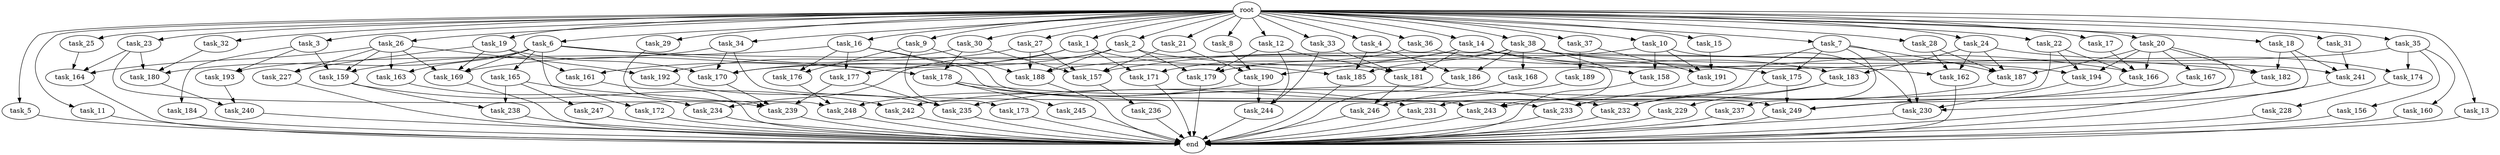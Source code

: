 digraph G {
  root [size="0.000000"];
  task_1 [size="1024.000000"];
  task_2 [size="1024.000000"];
  task_3 [size="1024.000000"];
  task_4 [size="1024.000000"];
  task_5 [size="1024.000000"];
  task_6 [size="1024.000000"];
  task_7 [size="1024.000000"];
  task_8 [size="1024.000000"];
  task_9 [size="1024.000000"];
  task_10 [size="1024.000000"];
  task_11 [size="1024.000000"];
  task_12 [size="1024.000000"];
  task_13 [size="1024.000000"];
  task_14 [size="1024.000000"];
  task_15 [size="1024.000000"];
  task_16 [size="1024.000000"];
  task_17 [size="1024.000000"];
  task_18 [size="1024.000000"];
  task_19 [size="1024.000000"];
  task_20 [size="1024.000000"];
  task_21 [size="1024.000000"];
  task_22 [size="1024.000000"];
  task_23 [size="1024.000000"];
  task_24 [size="1024.000000"];
  task_25 [size="1024.000000"];
  task_26 [size="1024.000000"];
  task_27 [size="1024.000000"];
  task_28 [size="1024.000000"];
  task_29 [size="1024.000000"];
  task_30 [size="1024.000000"];
  task_31 [size="1024.000000"];
  task_32 [size="1024.000000"];
  task_33 [size="1024.000000"];
  task_34 [size="1024.000000"];
  task_35 [size="1024.000000"];
  task_36 [size="1024.000000"];
  task_37 [size="1024.000000"];
  task_38 [size="1024.000000"];
  task_156 [size="858993459200.000000"];
  task_157 [size="1846835937280.000000"];
  task_158 [size="635655159808.000000"];
  task_159 [size="1039382085632.000000"];
  task_160 [size="858993459200.000000"];
  task_161 [size="764504178688.000000"];
  task_162 [size="1417339207680.000000"];
  task_163 [size="343597383680.000000"];
  task_164 [size="283467841536.000000"];
  task_165 [size="309237645312.000000"];
  task_166 [size="730144440320.000000"];
  task_167 [size="34359738368.000000"];
  task_168 [size="34359738368.000000"];
  task_169 [size="1752346656768.000000"];
  task_170 [size="1314259992576.000000"];
  task_171 [size="523986010112.000000"];
  task_172 [size="309237645312.000000"];
  task_173 [size="549755813888.000000"];
  task_174 [size="996432412672.000000"];
  task_175 [size="1005022347264.000000"];
  task_176 [size="627065225216.000000"];
  task_177 [size="292057776128.000000"];
  task_178 [size="1168231104512.000000"];
  task_179 [size="1537598291968.000000"];
  task_180 [size="1202590842880.000000"];
  task_181 [size="1425929142272.000000"];
  task_182 [size="377957122048.000000"];
  task_183 [size="558345748480.000000"];
  task_184 [size="695784701952.000000"];
  task_185 [size="283467841536.000000"];
  task_186 [size="68719476736.000000"];
  task_187 [size="1726576852992.000000"];
  task_188 [size="2525440770048.000000"];
  task_189 [size="137438953472.000000"];
  task_190 [size="919123001344.000000"];
  task_191 [size="661424963584.000000"];
  task_192 [size="730144440320.000000"];
  task_193 [size="773094113280.000000"];
  task_194 [size="481036337152.000000"];
  task_227 [size="584115552256.000000"];
  task_228 [size="695784701952.000000"];
  task_229 [size="420906795008.000000"];
  task_230 [size="1357209665536.000000"];
  task_231 [size="1554778161152.000000"];
  task_232 [size="2138893713408.000000"];
  task_233 [size="1305670057984.000000"];
  task_234 [size="841813590016.000000"];
  task_235 [size="1047972020224.000000"];
  task_236 [size="309237645312.000000"];
  task_237 [size="695784701952.000000"];
  task_238 [size="970662608896.000000"];
  task_239 [size="1417339207680.000000"];
  task_240 [size="523986010112.000000"];
  task_241 [size="420906795008.000000"];
  task_242 [size="498216206336.000000"];
  task_243 [size="532575944704.000000"];
  task_244 [size="1039382085632.000000"];
  task_245 [size="858993459200.000000"];
  task_246 [size="687194767360.000000"];
  task_247 [size="549755813888.000000"];
  task_248 [size="206158430208.000000"];
  task_249 [size="1279900254208.000000"];
  end [size="0.000000"];

  root -> task_1 [size="1.000000"];
  root -> task_2 [size="1.000000"];
  root -> task_3 [size="1.000000"];
  root -> task_4 [size="1.000000"];
  root -> task_5 [size="1.000000"];
  root -> task_6 [size="1.000000"];
  root -> task_7 [size="1.000000"];
  root -> task_8 [size="1.000000"];
  root -> task_9 [size="1.000000"];
  root -> task_10 [size="1.000000"];
  root -> task_11 [size="1.000000"];
  root -> task_12 [size="1.000000"];
  root -> task_13 [size="1.000000"];
  root -> task_14 [size="1.000000"];
  root -> task_15 [size="1.000000"];
  root -> task_16 [size="1.000000"];
  root -> task_17 [size="1.000000"];
  root -> task_18 [size="1.000000"];
  root -> task_19 [size="1.000000"];
  root -> task_20 [size="1.000000"];
  root -> task_21 [size="1.000000"];
  root -> task_22 [size="1.000000"];
  root -> task_23 [size="1.000000"];
  root -> task_24 [size="1.000000"];
  root -> task_25 [size="1.000000"];
  root -> task_26 [size="1.000000"];
  root -> task_27 [size="1.000000"];
  root -> task_28 [size="1.000000"];
  root -> task_29 [size="1.000000"];
  root -> task_30 [size="1.000000"];
  root -> task_31 [size="1.000000"];
  root -> task_32 [size="1.000000"];
  root -> task_33 [size="1.000000"];
  root -> task_34 [size="1.000000"];
  root -> task_35 [size="1.000000"];
  root -> task_36 [size="1.000000"];
  root -> task_37 [size="1.000000"];
  root -> task_38 [size="1.000000"];
  task_1 -> task_161 [size="209715200.000000"];
  task_1 -> task_171 [size="209715200.000000"];
  task_1 -> task_177 [size="209715200.000000"];
  task_1 -> task_185 [size="209715200.000000"];
  task_2 -> task_162 [size="411041792.000000"];
  task_2 -> task_170 [size="411041792.000000"];
  task_2 -> task_179 [size="411041792.000000"];
  task_2 -> task_188 [size="411041792.000000"];
  task_2 -> task_234 [size="411041792.000000"];
  task_3 -> task_159 [size="679477248.000000"];
  task_3 -> task_184 [size="679477248.000000"];
  task_3 -> task_193 [size="679477248.000000"];
  task_4 -> task_185 [size="33554432.000000"];
  task_4 -> task_186 [size="33554432.000000"];
  task_5 -> end [size="1.000000"];
  task_6 -> task_163 [size="301989888.000000"];
  task_6 -> task_165 [size="301989888.000000"];
  task_6 -> task_169 [size="301989888.000000"];
  task_6 -> task_172 [size="301989888.000000"];
  task_6 -> task_178 [size="301989888.000000"];
  task_6 -> task_180 [size="301989888.000000"];
  task_6 -> task_194 [size="301989888.000000"];
  task_7 -> task_175 [size="679477248.000000"];
  task_7 -> task_187 [size="679477248.000000"];
  task_7 -> task_230 [size="679477248.000000"];
  task_7 -> task_231 [size="679477248.000000"];
  task_7 -> task_237 [size="679477248.000000"];
  task_8 -> task_190 [size="411041792.000000"];
  task_9 -> task_173 [size="536870912.000000"];
  task_9 -> task_176 [size="536870912.000000"];
  task_9 -> task_188 [size="536870912.000000"];
  task_10 -> task_157 [size="209715200.000000"];
  task_10 -> task_158 [size="209715200.000000"];
  task_10 -> task_191 [size="209715200.000000"];
  task_10 -> task_230 [size="209715200.000000"];
  task_11 -> end [size="1.000000"];
  task_12 -> task_179 [size="679477248.000000"];
  task_12 -> task_181 [size="679477248.000000"];
  task_12 -> task_244 [size="679477248.000000"];
  task_13 -> end [size="1.000000"];
  task_14 -> task_158 [size="411041792.000000"];
  task_14 -> task_166 [size="411041792.000000"];
  task_14 -> task_179 [size="411041792.000000"];
  task_14 -> task_181 [size="411041792.000000"];
  task_14 -> task_183 [size="411041792.000000"];
  task_14 -> task_190 [size="411041792.000000"];
  task_15 -> task_191 [size="301989888.000000"];
  task_16 -> task_176 [size="75497472.000000"];
  task_16 -> task_177 [size="75497472.000000"];
  task_16 -> task_193 [size="75497472.000000"];
  task_16 -> task_243 [size="75497472.000000"];
  task_16 -> task_249 [size="75497472.000000"];
  task_17 -> task_166 [size="134217728.000000"];
  task_18 -> task_182 [size="301989888.000000"];
  task_18 -> task_230 [size="301989888.000000"];
  task_18 -> task_241 [size="301989888.000000"];
  task_19 -> task_161 [size="536870912.000000"];
  task_19 -> task_169 [size="536870912.000000"];
  task_19 -> task_170 [size="536870912.000000"];
  task_19 -> task_227 [size="536870912.000000"];
  task_20 -> task_166 [size="33554432.000000"];
  task_20 -> task_167 [size="33554432.000000"];
  task_20 -> task_182 [size="33554432.000000"];
  task_20 -> task_187 [size="33554432.000000"];
  task_20 -> task_194 [size="33554432.000000"];
  task_20 -> task_249 [size="33554432.000000"];
  task_21 -> task_157 [size="75497472.000000"];
  task_21 -> task_190 [size="75497472.000000"];
  task_22 -> task_166 [size="134217728.000000"];
  task_22 -> task_194 [size="134217728.000000"];
  task_22 -> task_233 [size="134217728.000000"];
  task_23 -> task_164 [size="33554432.000000"];
  task_23 -> task_180 [size="33554432.000000"];
  task_23 -> task_248 [size="33554432.000000"];
  task_24 -> task_162 [size="134217728.000000"];
  task_24 -> task_174 [size="134217728.000000"];
  task_24 -> task_183 [size="134217728.000000"];
  task_24 -> task_187 [size="134217728.000000"];
  task_25 -> task_164 [size="209715200.000000"];
  task_26 -> task_159 [size="33554432.000000"];
  task_26 -> task_163 [size="33554432.000000"];
  task_26 -> task_164 [size="33554432.000000"];
  task_26 -> task_169 [size="33554432.000000"];
  task_26 -> task_192 [size="33554432.000000"];
  task_26 -> task_227 [size="33554432.000000"];
  task_27 -> task_157 [size="679477248.000000"];
  task_27 -> task_188 [size="679477248.000000"];
  task_27 -> task_192 [size="679477248.000000"];
  task_28 -> task_162 [size="838860800.000000"];
  task_28 -> task_187 [size="838860800.000000"];
  task_29 -> task_239 [size="411041792.000000"];
  task_30 -> task_157 [size="838860800.000000"];
  task_30 -> task_169 [size="838860800.000000"];
  task_30 -> task_178 [size="838860800.000000"];
  task_31 -> task_241 [size="75497472.000000"];
  task_32 -> task_180 [size="838860800.000000"];
  task_33 -> task_181 [size="301989888.000000"];
  task_33 -> task_244 [size="301989888.000000"];
  task_34 -> task_159 [size="301989888.000000"];
  task_34 -> task_170 [size="301989888.000000"];
  task_34 -> task_233 [size="301989888.000000"];
  task_35 -> task_156 [size="838860800.000000"];
  task_35 -> task_160 [size="838860800.000000"];
  task_35 -> task_174 [size="838860800.000000"];
  task_35 -> task_188 [size="838860800.000000"];
  task_36 -> task_171 [size="301989888.000000"];
  task_36 -> task_175 [size="301989888.000000"];
  task_37 -> task_189 [size="134217728.000000"];
  task_37 -> task_191 [size="134217728.000000"];
  task_38 -> task_168 [size="33554432.000000"];
  task_38 -> task_170 [size="33554432.000000"];
  task_38 -> task_182 [size="33554432.000000"];
  task_38 -> task_185 [size="33554432.000000"];
  task_38 -> task_186 [size="33554432.000000"];
  task_38 -> task_241 [size="33554432.000000"];
  task_38 -> task_243 [size="33554432.000000"];
  task_156 -> end [size="1.000000"];
  task_157 -> task_236 [size="301989888.000000"];
  task_158 -> end [size="1.000000"];
  task_159 -> task_238 [size="411041792.000000"];
  task_159 -> task_242 [size="411041792.000000"];
  task_160 -> end [size="1.000000"];
  task_161 -> end [size="1.000000"];
  task_162 -> end [size="1.000000"];
  task_163 -> task_234 [size="411041792.000000"];
  task_164 -> end [size="1.000000"];
  task_165 -> task_238 [size="536870912.000000"];
  task_165 -> task_239 [size="536870912.000000"];
  task_165 -> task_247 [size="536870912.000000"];
  task_166 -> task_249 [size="301989888.000000"];
  task_167 -> task_242 [size="75497472.000000"];
  task_168 -> task_246 [size="536870912.000000"];
  task_169 -> end [size="1.000000"];
  task_170 -> task_239 [size="301989888.000000"];
  task_171 -> end [size="1.000000"];
  task_172 -> end [size="1.000000"];
  task_173 -> end [size="1.000000"];
  task_174 -> task_228 [size="679477248.000000"];
  task_175 -> task_232 [size="838860800.000000"];
  task_175 -> task_249 [size="838860800.000000"];
  task_176 -> task_248 [size="134217728.000000"];
  task_177 -> task_235 [size="134217728.000000"];
  task_177 -> task_239 [size="134217728.000000"];
  task_178 -> task_231 [size="838860800.000000"];
  task_178 -> task_232 [size="838860800.000000"];
  task_178 -> task_245 [size="838860800.000000"];
  task_179 -> end [size="1.000000"];
  task_180 -> task_240 [size="301989888.000000"];
  task_181 -> task_246 [size="134217728.000000"];
  task_182 -> end [size="1.000000"];
  task_183 -> task_229 [size="411041792.000000"];
  task_183 -> task_232 [size="411041792.000000"];
  task_184 -> end [size="1.000000"];
  task_185 -> end [size="1.000000"];
  task_186 -> end [size="1.000000"];
  task_187 -> task_243 [size="411041792.000000"];
  task_188 -> end [size="1.000000"];
  task_189 -> task_235 [size="209715200.000000"];
  task_190 -> task_244 [size="33554432.000000"];
  task_190 -> task_248 [size="33554432.000000"];
  task_191 -> task_233 [size="838860800.000000"];
  task_192 -> task_235 [size="679477248.000000"];
  task_193 -> task_240 [size="209715200.000000"];
  task_194 -> task_230 [size="134217728.000000"];
  task_227 -> end [size="1.000000"];
  task_228 -> end [size="1.000000"];
  task_229 -> end [size="1.000000"];
  task_230 -> end [size="1.000000"];
  task_231 -> end [size="1.000000"];
  task_232 -> end [size="1.000000"];
  task_233 -> end [size="1.000000"];
  task_234 -> end [size="1.000000"];
  task_235 -> end [size="1.000000"];
  task_236 -> end [size="1.000000"];
  task_237 -> end [size="1.000000"];
  task_238 -> end [size="1.000000"];
  task_239 -> end [size="1.000000"];
  task_240 -> end [size="1.000000"];
  task_241 -> end [size="1.000000"];
  task_242 -> end [size="1.000000"];
  task_243 -> end [size="1.000000"];
  task_244 -> end [size="1.000000"];
  task_245 -> end [size="1.000000"];
  task_246 -> end [size="1.000000"];
  task_247 -> end [size="1.000000"];
  task_248 -> end [size="1.000000"];
  task_249 -> end [size="1.000000"];
}
